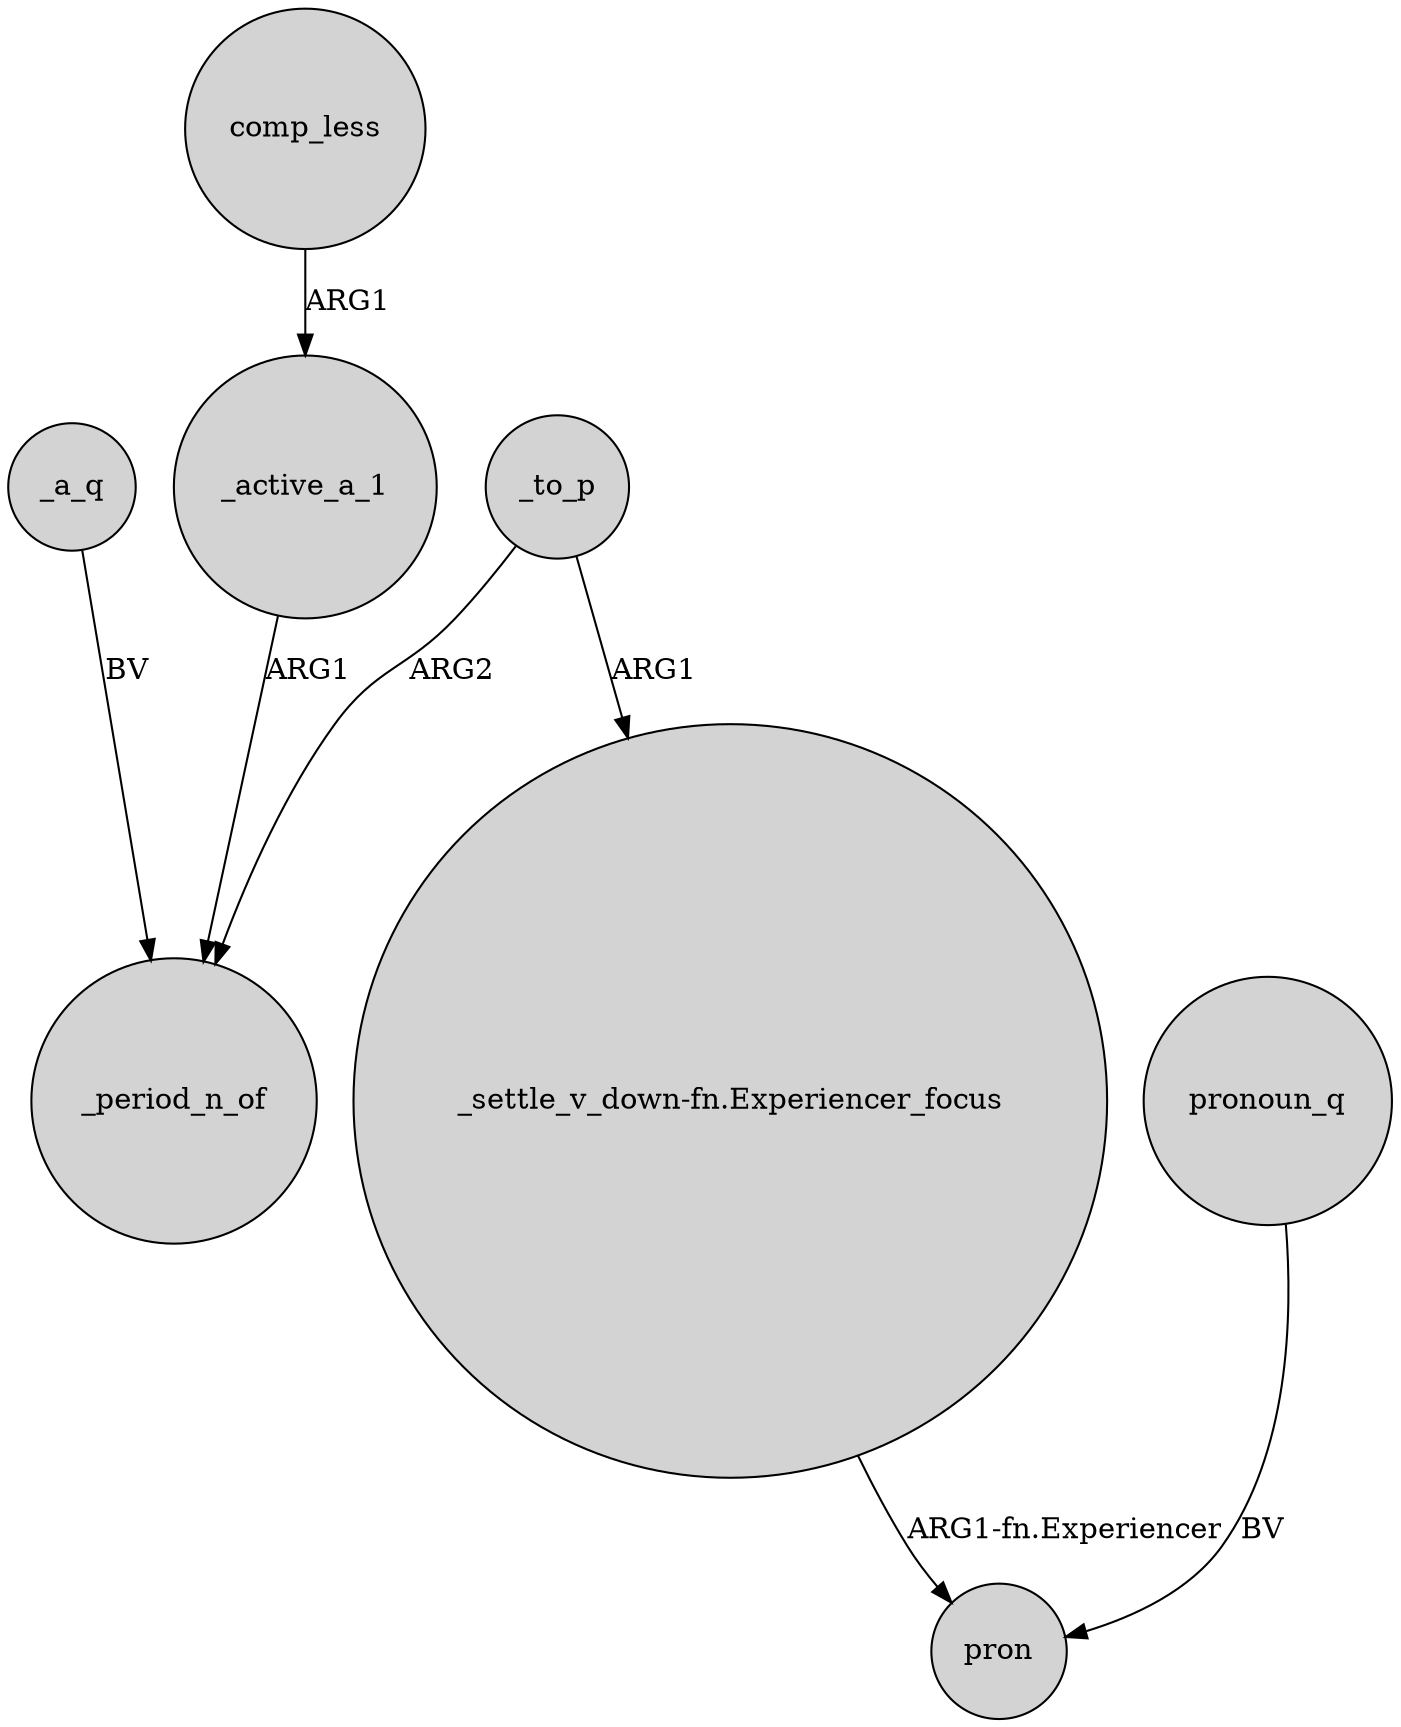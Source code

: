 digraph {
	node [shape=circle style=filled]
	_a_q -> _period_n_of [label=BV]
	_to_p -> _period_n_of [label=ARG2]
	_active_a_1 -> _period_n_of [label=ARG1]
	"_settle_v_down-fn.Experiencer_focus" -> pron [label="ARG1-fn.Experiencer"]
	pronoun_q -> pron [label=BV]
	_to_p -> "_settle_v_down-fn.Experiencer_focus" [label=ARG1]
	comp_less -> _active_a_1 [label=ARG1]
}
